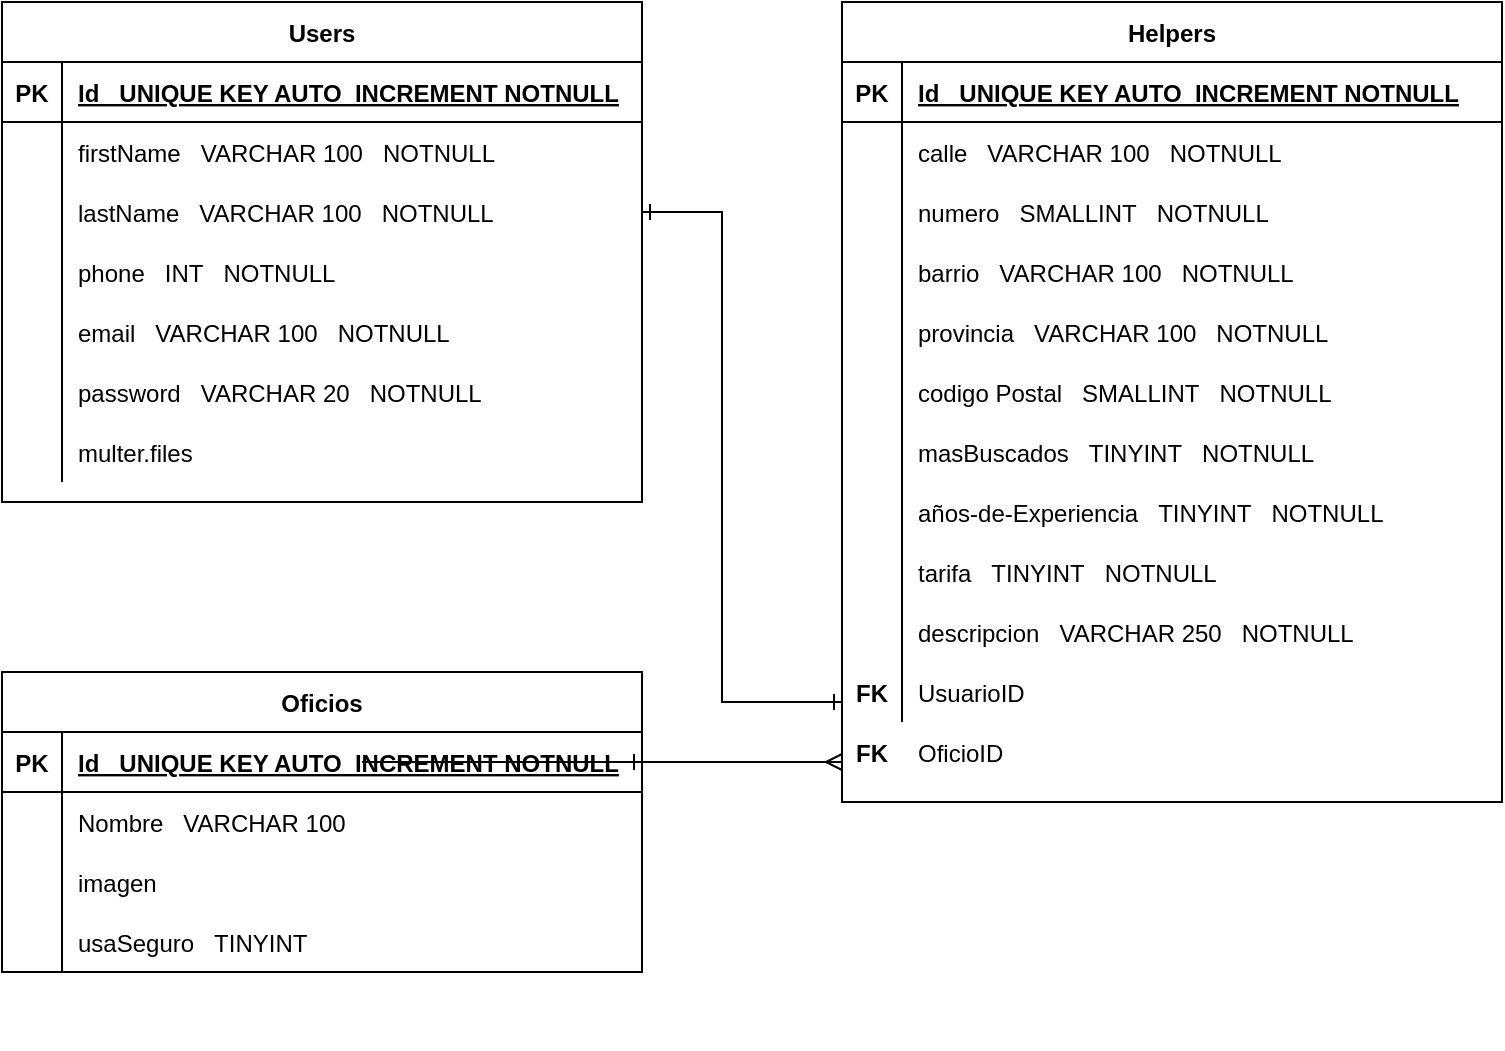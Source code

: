 <mxfile>
    <diagram id="e60h-7bMyPpwH2wy2MuA" name="Page-1">
        <mxGraphModel dx="883" dy="617" grid="1" gridSize="10" guides="1" tooltips="1" connect="1" arrows="1" fold="1" page="1" pageScale="1" pageWidth="827" pageHeight="1169" math="0" shadow="0">
            <root>
                <mxCell id="0"/>
                <mxCell id="1" parent="0"/>
                <mxCell id="bJjlrDYFj4EPchUfeN4e-60" value="" style="shape=tableRow;horizontal=0;startSize=0;swimlaneHead=0;swimlaneBody=0;fillColor=none;collapsible=0;dropTarget=0;points=[[0,0.5],[1,0.5]];portConstraint=eastwest;top=0;left=0;right=0;bottom=0;" parent="1" vertex="1">
                    <mxGeometry x="264" y="583" width="180" height="30" as="geometry"/>
                </mxCell>
                <mxCell id="bJjlrDYFj4EPchUfeN4e-61" value="" style="shape=partialRectangle;connectable=0;fillColor=none;top=0;left=0;bottom=0;right=0;editable=1;overflow=hidden;" parent="bJjlrDYFj4EPchUfeN4e-60" vertex="1">
                    <mxGeometry width="30" height="30" as="geometry">
                        <mxRectangle width="30" height="30" as="alternateBounds"/>
                    </mxGeometry>
                </mxCell>
                <mxCell id="bQRWuoUAIDm5lGYBTGAz-1" value="Users" style="shape=table;startSize=30;container=1;collapsible=1;childLayout=tableLayout;fixedRows=1;rowLines=0;fontStyle=1;align=center;resizeLast=1;" parent="1" vertex="1">
                    <mxGeometry x="40" y="90" width="320" height="250" as="geometry"/>
                </mxCell>
                <mxCell id="bQRWuoUAIDm5lGYBTGAz-2" value="" style="shape=tableRow;horizontal=0;startSize=0;swimlaneHead=0;swimlaneBody=0;fillColor=none;collapsible=0;dropTarget=0;points=[[0,0.5],[1,0.5]];portConstraint=eastwest;top=0;left=0;right=0;bottom=1;" parent="bQRWuoUAIDm5lGYBTGAz-1" vertex="1">
                    <mxGeometry y="30" width="320" height="30" as="geometry"/>
                </mxCell>
                <mxCell id="bQRWuoUAIDm5lGYBTGAz-3" value="PK" style="shape=partialRectangle;connectable=0;fillColor=none;top=0;left=0;bottom=0;right=0;fontStyle=1;overflow=hidden;" parent="bQRWuoUAIDm5lGYBTGAz-2" vertex="1">
                    <mxGeometry width="30" height="30" as="geometry">
                        <mxRectangle width="30" height="30" as="alternateBounds"/>
                    </mxGeometry>
                </mxCell>
                <mxCell id="bQRWuoUAIDm5lGYBTGAz-4" value="Id   UNIQUE KEY AUTO_INCREMENT NOTNULL" style="shape=partialRectangle;connectable=0;fillColor=none;top=0;left=0;bottom=0;right=0;align=left;spacingLeft=6;fontStyle=5;overflow=hidden;" parent="bQRWuoUAIDm5lGYBTGAz-2" vertex="1">
                    <mxGeometry x="30" width="290" height="30" as="geometry">
                        <mxRectangle width="290" height="30" as="alternateBounds"/>
                    </mxGeometry>
                </mxCell>
                <mxCell id="bQRWuoUAIDm5lGYBTGAz-5" value="" style="shape=tableRow;horizontal=0;startSize=0;swimlaneHead=0;swimlaneBody=0;fillColor=none;collapsible=0;dropTarget=0;points=[[0,0.5],[1,0.5]];portConstraint=eastwest;top=0;left=0;right=0;bottom=0;" parent="bQRWuoUAIDm5lGYBTGAz-1" vertex="1">
                    <mxGeometry y="60" width="320" height="30" as="geometry"/>
                </mxCell>
                <mxCell id="bQRWuoUAIDm5lGYBTGAz-6" value="" style="shape=partialRectangle;connectable=0;fillColor=none;top=0;left=0;bottom=0;right=0;editable=1;overflow=hidden;" parent="bQRWuoUAIDm5lGYBTGAz-5" vertex="1">
                    <mxGeometry width="30" height="30" as="geometry">
                        <mxRectangle width="30" height="30" as="alternateBounds"/>
                    </mxGeometry>
                </mxCell>
                <mxCell id="bQRWuoUAIDm5lGYBTGAz-7" value="firstName   VARCHAR 100   NOTNULL" style="shape=partialRectangle;connectable=0;fillColor=none;top=0;left=0;bottom=0;right=0;align=left;spacingLeft=6;overflow=hidden;" parent="bQRWuoUAIDm5lGYBTGAz-5" vertex="1">
                    <mxGeometry x="30" width="290" height="30" as="geometry">
                        <mxRectangle width="290" height="30" as="alternateBounds"/>
                    </mxGeometry>
                </mxCell>
                <mxCell id="bQRWuoUAIDm5lGYBTGAz-8" value="" style="shape=tableRow;horizontal=0;startSize=0;swimlaneHead=0;swimlaneBody=0;fillColor=none;collapsible=0;dropTarget=0;points=[[0,0.5],[1,0.5]];portConstraint=eastwest;top=0;left=0;right=0;bottom=0;" parent="bQRWuoUAIDm5lGYBTGAz-1" vertex="1">
                    <mxGeometry y="90" width="320" height="30" as="geometry"/>
                </mxCell>
                <mxCell id="bQRWuoUAIDm5lGYBTGAz-9" value="" style="shape=partialRectangle;connectable=0;fillColor=none;top=0;left=0;bottom=0;right=0;editable=1;overflow=hidden;" parent="bQRWuoUAIDm5lGYBTGAz-8" vertex="1">
                    <mxGeometry width="30" height="30" as="geometry">
                        <mxRectangle width="30" height="30" as="alternateBounds"/>
                    </mxGeometry>
                </mxCell>
                <mxCell id="bQRWuoUAIDm5lGYBTGAz-10" value="lastName   VARCHAR 100   NOTNULL" style="shape=partialRectangle;connectable=0;fillColor=none;top=0;left=0;bottom=0;right=0;align=left;spacingLeft=6;overflow=hidden;" parent="bQRWuoUAIDm5lGYBTGAz-8" vertex="1">
                    <mxGeometry x="30" width="290" height="30" as="geometry">
                        <mxRectangle width="290" height="30" as="alternateBounds"/>
                    </mxGeometry>
                </mxCell>
                <mxCell id="bQRWuoUAIDm5lGYBTGAz-11" value="" style="shape=tableRow;horizontal=0;startSize=0;swimlaneHead=0;swimlaneBody=0;fillColor=none;collapsible=0;dropTarget=0;points=[[0,0.5],[1,0.5]];portConstraint=eastwest;top=0;left=0;right=0;bottom=0;" parent="bQRWuoUAIDm5lGYBTGAz-1" vertex="1">
                    <mxGeometry y="120" width="320" height="30" as="geometry"/>
                </mxCell>
                <mxCell id="bQRWuoUAIDm5lGYBTGAz-12" value="" style="shape=partialRectangle;connectable=0;fillColor=none;top=0;left=0;bottom=0;right=0;editable=1;overflow=hidden;" parent="bQRWuoUAIDm5lGYBTGAz-11" vertex="1">
                    <mxGeometry width="30" height="30" as="geometry">
                        <mxRectangle width="30" height="30" as="alternateBounds"/>
                    </mxGeometry>
                </mxCell>
                <mxCell id="bQRWuoUAIDm5lGYBTGAz-13" value="phone   INT   NOTNULL" style="shape=partialRectangle;connectable=0;fillColor=none;top=0;left=0;bottom=0;right=0;align=left;spacingLeft=6;overflow=hidden;" parent="bQRWuoUAIDm5lGYBTGAz-11" vertex="1">
                    <mxGeometry x="30" width="290" height="30" as="geometry">
                        <mxRectangle width="290" height="30" as="alternateBounds"/>
                    </mxGeometry>
                </mxCell>
                <mxCell id="bQRWuoUAIDm5lGYBTGAz-49" style="shape=tableRow;horizontal=0;startSize=0;swimlaneHead=0;swimlaneBody=0;fillColor=none;collapsible=0;dropTarget=0;points=[[0,0.5],[1,0.5]];portConstraint=eastwest;top=0;left=0;right=0;bottom=0;" parent="bQRWuoUAIDm5lGYBTGAz-1" vertex="1">
                    <mxGeometry y="150" width="320" height="30" as="geometry"/>
                </mxCell>
                <mxCell id="bQRWuoUAIDm5lGYBTGAz-50" style="shape=partialRectangle;connectable=0;fillColor=none;top=0;left=0;bottom=0;right=0;editable=1;overflow=hidden;" parent="bQRWuoUAIDm5lGYBTGAz-49" vertex="1">
                    <mxGeometry width="30" height="30" as="geometry">
                        <mxRectangle width="30" height="30" as="alternateBounds"/>
                    </mxGeometry>
                </mxCell>
                <mxCell id="bQRWuoUAIDm5lGYBTGAz-51" value="email   VARCHAR 100   NOTNULL" style="shape=partialRectangle;connectable=0;fillColor=none;top=0;left=0;bottom=0;right=0;align=left;spacingLeft=6;overflow=hidden;" parent="bQRWuoUAIDm5lGYBTGAz-49" vertex="1">
                    <mxGeometry x="30" width="290" height="30" as="geometry">
                        <mxRectangle width="290" height="30" as="alternateBounds"/>
                    </mxGeometry>
                </mxCell>
                <mxCell id="bQRWuoUAIDm5lGYBTGAz-46" style="shape=tableRow;horizontal=0;startSize=0;swimlaneHead=0;swimlaneBody=0;fillColor=none;collapsible=0;dropTarget=0;points=[[0,0.5],[1,0.5]];portConstraint=eastwest;top=0;left=0;right=0;bottom=0;" parent="bQRWuoUAIDm5lGYBTGAz-1" vertex="1">
                    <mxGeometry y="180" width="320" height="30" as="geometry"/>
                </mxCell>
                <mxCell id="bQRWuoUAIDm5lGYBTGAz-47" style="shape=partialRectangle;connectable=0;fillColor=none;top=0;left=0;bottom=0;right=0;editable=1;overflow=hidden;" parent="bQRWuoUAIDm5lGYBTGAz-46" vertex="1">
                    <mxGeometry width="30" height="30" as="geometry">
                        <mxRectangle width="30" height="30" as="alternateBounds"/>
                    </mxGeometry>
                </mxCell>
                <mxCell id="bQRWuoUAIDm5lGYBTGAz-48" value="password   VARCHAR 20   NOTNULL" style="shape=partialRectangle;connectable=0;fillColor=none;top=0;left=0;bottom=0;right=0;align=left;spacingLeft=6;overflow=hidden;" parent="bQRWuoUAIDm5lGYBTGAz-46" vertex="1">
                    <mxGeometry x="30" width="290" height="30" as="geometry">
                        <mxRectangle width="290" height="30" as="alternateBounds"/>
                    </mxGeometry>
                </mxCell>
                <mxCell id="bQRWuoUAIDm5lGYBTGAz-43" style="shape=tableRow;horizontal=0;startSize=0;swimlaneHead=0;swimlaneBody=0;fillColor=none;collapsible=0;dropTarget=0;points=[[0,0.5],[1,0.5]];portConstraint=eastwest;top=0;left=0;right=0;bottom=0;" parent="bQRWuoUAIDm5lGYBTGAz-1" vertex="1">
                    <mxGeometry y="210" width="320" height="30" as="geometry"/>
                </mxCell>
                <mxCell id="bQRWuoUAIDm5lGYBTGAz-44" style="shape=partialRectangle;connectable=0;fillColor=none;top=0;left=0;bottom=0;right=0;editable=1;overflow=hidden;" parent="bQRWuoUAIDm5lGYBTGAz-43" vertex="1">
                    <mxGeometry width="30" height="30" as="geometry">
                        <mxRectangle width="30" height="30" as="alternateBounds"/>
                    </mxGeometry>
                </mxCell>
                <mxCell id="bQRWuoUAIDm5lGYBTGAz-45" value="multer.files" style="shape=partialRectangle;connectable=0;fillColor=none;top=0;left=0;bottom=0;right=0;align=left;spacingLeft=6;overflow=hidden;" parent="bQRWuoUAIDm5lGYBTGAz-43" vertex="1">
                    <mxGeometry x="30" width="290" height="30" as="geometry">
                        <mxRectangle width="290" height="30" as="alternateBounds"/>
                    </mxGeometry>
                </mxCell>
                <mxCell id="bQRWuoUAIDm5lGYBTGAz-14" value="Helpers" style="shape=table;startSize=30;container=1;collapsible=1;childLayout=tableLayout;fixedRows=1;rowLines=0;fontStyle=1;align=center;resizeLast=1;" parent="1" vertex="1">
                    <mxGeometry x="460" y="90" width="330" height="400" as="geometry"/>
                </mxCell>
                <mxCell id="bQRWuoUAIDm5lGYBTGAz-15" value="" style="shape=tableRow;horizontal=0;startSize=0;swimlaneHead=0;swimlaneBody=0;fillColor=none;collapsible=0;dropTarget=0;points=[[0,0.5],[1,0.5]];portConstraint=eastwest;top=0;left=0;right=0;bottom=1;" parent="bQRWuoUAIDm5lGYBTGAz-14" vertex="1">
                    <mxGeometry y="30" width="330" height="30" as="geometry"/>
                </mxCell>
                <mxCell id="bQRWuoUAIDm5lGYBTGAz-16" value="PK" style="shape=partialRectangle;connectable=0;fillColor=none;top=0;left=0;bottom=0;right=0;fontStyle=1;overflow=hidden;" parent="bQRWuoUAIDm5lGYBTGAz-15" vertex="1">
                    <mxGeometry width="30" height="30" as="geometry">
                        <mxRectangle width="30" height="30" as="alternateBounds"/>
                    </mxGeometry>
                </mxCell>
                <mxCell id="bQRWuoUAIDm5lGYBTGAz-17" value="Id   UNIQUE KEY AUTO_INCREMENT NOTNULL" style="shape=partialRectangle;connectable=0;fillColor=none;top=0;left=0;bottom=0;right=0;align=left;spacingLeft=6;fontStyle=5;overflow=hidden;" parent="bQRWuoUAIDm5lGYBTGAz-15" vertex="1">
                    <mxGeometry x="30" width="300" height="30" as="geometry">
                        <mxRectangle width="300" height="30" as="alternateBounds"/>
                    </mxGeometry>
                </mxCell>
                <mxCell id="bQRWuoUAIDm5lGYBTGAz-18" value="" style="shape=tableRow;horizontal=0;startSize=0;swimlaneHead=0;swimlaneBody=0;fillColor=none;collapsible=0;dropTarget=0;points=[[0,0.5],[1,0.5]];portConstraint=eastwest;top=0;left=0;right=0;bottom=0;" parent="bQRWuoUAIDm5lGYBTGAz-14" vertex="1">
                    <mxGeometry y="60" width="330" height="30" as="geometry"/>
                </mxCell>
                <mxCell id="bQRWuoUAIDm5lGYBTGAz-19" value="" style="shape=partialRectangle;connectable=0;fillColor=none;top=0;left=0;bottom=0;right=0;editable=1;overflow=hidden;" parent="bQRWuoUAIDm5lGYBTGAz-18" vertex="1">
                    <mxGeometry width="30" height="30" as="geometry">
                        <mxRectangle width="30" height="30" as="alternateBounds"/>
                    </mxGeometry>
                </mxCell>
                <mxCell id="bQRWuoUAIDm5lGYBTGAz-20" value="calle   VARCHAR 100   NOTNULL" style="shape=partialRectangle;connectable=0;fillColor=none;top=0;left=0;bottom=0;right=0;align=left;spacingLeft=6;overflow=hidden;" parent="bQRWuoUAIDm5lGYBTGAz-18" vertex="1">
                    <mxGeometry x="30" width="300" height="30" as="geometry">
                        <mxRectangle width="300" height="30" as="alternateBounds"/>
                    </mxGeometry>
                </mxCell>
                <mxCell id="bQRWuoUAIDm5lGYBTGAz-21" value="" style="shape=tableRow;horizontal=0;startSize=0;swimlaneHead=0;swimlaneBody=0;fillColor=none;collapsible=0;dropTarget=0;points=[[0,0.5],[1,0.5]];portConstraint=eastwest;top=0;left=0;right=0;bottom=0;" parent="bQRWuoUAIDm5lGYBTGAz-14" vertex="1">
                    <mxGeometry y="90" width="330" height="30" as="geometry"/>
                </mxCell>
                <mxCell id="bQRWuoUAIDm5lGYBTGAz-22" value="" style="shape=partialRectangle;connectable=0;fillColor=none;top=0;left=0;bottom=0;right=0;editable=1;overflow=hidden;" parent="bQRWuoUAIDm5lGYBTGAz-21" vertex="1">
                    <mxGeometry width="30" height="30" as="geometry">
                        <mxRectangle width="30" height="30" as="alternateBounds"/>
                    </mxGeometry>
                </mxCell>
                <mxCell id="bQRWuoUAIDm5lGYBTGAz-23" value="numero   SMALLINT   NOTNULL" style="shape=partialRectangle;connectable=0;fillColor=none;top=0;left=0;bottom=0;right=0;align=left;spacingLeft=6;overflow=hidden;" parent="bQRWuoUAIDm5lGYBTGAz-21" vertex="1">
                    <mxGeometry x="30" width="300" height="30" as="geometry">
                        <mxRectangle width="300" height="30" as="alternateBounds"/>
                    </mxGeometry>
                </mxCell>
                <mxCell id="bQRWuoUAIDm5lGYBTGAz-24" value="" style="shape=tableRow;horizontal=0;startSize=0;swimlaneHead=0;swimlaneBody=0;fillColor=none;collapsible=0;dropTarget=0;points=[[0,0.5],[1,0.5]];portConstraint=eastwest;top=0;left=0;right=0;bottom=0;" parent="bQRWuoUAIDm5lGYBTGAz-14" vertex="1">
                    <mxGeometry y="120" width="330" height="30" as="geometry"/>
                </mxCell>
                <mxCell id="bQRWuoUAIDm5lGYBTGAz-25" value="" style="shape=partialRectangle;connectable=0;fillColor=none;top=0;left=0;bottom=0;right=0;editable=1;overflow=hidden;" parent="bQRWuoUAIDm5lGYBTGAz-24" vertex="1">
                    <mxGeometry width="30" height="30" as="geometry">
                        <mxRectangle width="30" height="30" as="alternateBounds"/>
                    </mxGeometry>
                </mxCell>
                <mxCell id="bQRWuoUAIDm5lGYBTGAz-26" value="barrio   VARCHAR 100   NOTNULL" style="shape=partialRectangle;connectable=0;fillColor=none;top=0;left=0;bottom=0;right=0;align=left;spacingLeft=6;overflow=hidden;" parent="bQRWuoUAIDm5lGYBTGAz-24" vertex="1">
                    <mxGeometry x="30" width="300" height="30" as="geometry">
                        <mxRectangle width="300" height="30" as="alternateBounds"/>
                    </mxGeometry>
                </mxCell>
                <mxCell id="bQRWuoUAIDm5lGYBTGAz-70" style="shape=tableRow;horizontal=0;startSize=0;swimlaneHead=0;swimlaneBody=0;fillColor=none;collapsible=0;dropTarget=0;points=[[0,0.5],[1,0.5]];portConstraint=eastwest;top=0;left=0;right=0;bottom=0;" parent="bQRWuoUAIDm5lGYBTGAz-14" vertex="1">
                    <mxGeometry y="150" width="330" height="30" as="geometry"/>
                </mxCell>
                <mxCell id="bQRWuoUAIDm5lGYBTGAz-71" style="shape=partialRectangle;connectable=0;fillColor=none;top=0;left=0;bottom=0;right=0;editable=1;overflow=hidden;" parent="bQRWuoUAIDm5lGYBTGAz-70" vertex="1">
                    <mxGeometry width="30" height="30" as="geometry">
                        <mxRectangle width="30" height="30" as="alternateBounds"/>
                    </mxGeometry>
                </mxCell>
                <mxCell id="bQRWuoUAIDm5lGYBTGAz-72" value="provincia   VARCHAR 100   NOTNULL" style="shape=partialRectangle;connectable=0;fillColor=none;top=0;left=0;bottom=0;right=0;align=left;spacingLeft=6;overflow=hidden;" parent="bQRWuoUAIDm5lGYBTGAz-70" vertex="1">
                    <mxGeometry x="30" width="300" height="30" as="geometry">
                        <mxRectangle width="300" height="30" as="alternateBounds"/>
                    </mxGeometry>
                </mxCell>
                <mxCell id="bQRWuoUAIDm5lGYBTGAz-67" style="shape=tableRow;horizontal=0;startSize=0;swimlaneHead=0;swimlaneBody=0;fillColor=none;collapsible=0;dropTarget=0;points=[[0,0.5],[1,0.5]];portConstraint=eastwest;top=0;left=0;right=0;bottom=0;" parent="bQRWuoUAIDm5lGYBTGAz-14" vertex="1">
                    <mxGeometry y="180" width="330" height="30" as="geometry"/>
                </mxCell>
                <mxCell id="bQRWuoUAIDm5lGYBTGAz-68" style="shape=partialRectangle;connectable=0;fillColor=none;top=0;left=0;bottom=0;right=0;editable=1;overflow=hidden;" parent="bQRWuoUAIDm5lGYBTGAz-67" vertex="1">
                    <mxGeometry width="30" height="30" as="geometry">
                        <mxRectangle width="30" height="30" as="alternateBounds"/>
                    </mxGeometry>
                </mxCell>
                <mxCell id="bQRWuoUAIDm5lGYBTGAz-69" value="codigo Postal   SMALLINT   NOTNULL" style="shape=partialRectangle;connectable=0;fillColor=none;top=0;left=0;bottom=0;right=0;align=left;spacingLeft=6;overflow=hidden;" parent="bQRWuoUAIDm5lGYBTGAz-67" vertex="1">
                    <mxGeometry x="30" width="300" height="30" as="geometry">
                        <mxRectangle width="300" height="30" as="alternateBounds"/>
                    </mxGeometry>
                </mxCell>
                <mxCell id="bQRWuoUAIDm5lGYBTGAz-64" style="shape=tableRow;horizontal=0;startSize=0;swimlaneHead=0;swimlaneBody=0;fillColor=none;collapsible=0;dropTarget=0;points=[[0,0.5],[1,0.5]];portConstraint=eastwest;top=0;left=0;right=0;bottom=0;" parent="bQRWuoUAIDm5lGYBTGAz-14" vertex="1">
                    <mxGeometry y="210" width="330" height="30" as="geometry"/>
                </mxCell>
                <mxCell id="bQRWuoUAIDm5lGYBTGAz-65" style="shape=partialRectangle;connectable=0;fillColor=none;top=0;left=0;bottom=0;right=0;editable=1;overflow=hidden;" parent="bQRWuoUAIDm5lGYBTGAz-64" vertex="1">
                    <mxGeometry width="30" height="30" as="geometry">
                        <mxRectangle width="30" height="30" as="alternateBounds"/>
                    </mxGeometry>
                </mxCell>
                <mxCell id="bQRWuoUAIDm5lGYBTGAz-66" value="masBuscados   TINYINT   NOTNULL" style="shape=partialRectangle;connectable=0;fillColor=none;top=0;left=0;bottom=0;right=0;align=left;spacingLeft=6;overflow=hidden;" parent="bQRWuoUAIDm5lGYBTGAz-64" vertex="1">
                    <mxGeometry x="30" width="300" height="30" as="geometry">
                        <mxRectangle width="300" height="30" as="alternateBounds"/>
                    </mxGeometry>
                </mxCell>
                <mxCell id="bQRWuoUAIDm5lGYBTGAz-61" style="shape=tableRow;horizontal=0;startSize=0;swimlaneHead=0;swimlaneBody=0;fillColor=none;collapsible=0;dropTarget=0;points=[[0,0.5],[1,0.5]];portConstraint=eastwest;top=0;left=0;right=0;bottom=0;" parent="bQRWuoUAIDm5lGYBTGAz-14" vertex="1">
                    <mxGeometry y="240" width="330" height="30" as="geometry"/>
                </mxCell>
                <mxCell id="bQRWuoUAIDm5lGYBTGAz-62" style="shape=partialRectangle;connectable=0;fillColor=none;top=0;left=0;bottom=0;right=0;editable=1;overflow=hidden;" parent="bQRWuoUAIDm5lGYBTGAz-61" vertex="1">
                    <mxGeometry width="30" height="30" as="geometry">
                        <mxRectangle width="30" height="30" as="alternateBounds"/>
                    </mxGeometry>
                </mxCell>
                <mxCell id="bQRWuoUAIDm5lGYBTGAz-63" value="años-de-Experiencia   TINYINT   NOTNULL" style="shape=partialRectangle;connectable=0;fillColor=none;top=0;left=0;bottom=0;right=0;align=left;spacingLeft=6;overflow=hidden;" parent="bQRWuoUAIDm5lGYBTGAz-61" vertex="1">
                    <mxGeometry x="30" width="300" height="30" as="geometry">
                        <mxRectangle width="300" height="30" as="alternateBounds"/>
                    </mxGeometry>
                </mxCell>
                <mxCell id="bQRWuoUAIDm5lGYBTGAz-58" style="shape=tableRow;horizontal=0;startSize=0;swimlaneHead=0;swimlaneBody=0;fillColor=none;collapsible=0;dropTarget=0;points=[[0,0.5],[1,0.5]];portConstraint=eastwest;top=0;left=0;right=0;bottom=0;" parent="bQRWuoUAIDm5lGYBTGAz-14" vertex="1">
                    <mxGeometry y="270" width="330" height="30" as="geometry"/>
                </mxCell>
                <mxCell id="bQRWuoUAIDm5lGYBTGAz-59" style="shape=partialRectangle;connectable=0;fillColor=none;top=0;left=0;bottom=0;right=0;editable=1;overflow=hidden;" parent="bQRWuoUAIDm5lGYBTGAz-58" vertex="1">
                    <mxGeometry width="30" height="30" as="geometry">
                        <mxRectangle width="30" height="30" as="alternateBounds"/>
                    </mxGeometry>
                </mxCell>
                <mxCell id="bQRWuoUAIDm5lGYBTGAz-60" value="tarifa   TINYINT   NOTNULL" style="shape=partialRectangle;connectable=0;fillColor=none;top=0;left=0;bottom=0;right=0;align=left;spacingLeft=6;overflow=hidden;" parent="bQRWuoUAIDm5lGYBTGAz-58" vertex="1">
                    <mxGeometry x="30" width="300" height="30" as="geometry">
                        <mxRectangle width="300" height="30" as="alternateBounds"/>
                    </mxGeometry>
                </mxCell>
                <mxCell id="bQRWuoUAIDm5lGYBTGAz-55" style="shape=tableRow;horizontal=0;startSize=0;swimlaneHead=0;swimlaneBody=0;fillColor=none;collapsible=0;dropTarget=0;points=[[0,0.5],[1,0.5]];portConstraint=eastwest;top=0;left=0;right=0;bottom=0;" parent="bQRWuoUAIDm5lGYBTGAz-14" vertex="1">
                    <mxGeometry y="300" width="330" height="30" as="geometry"/>
                </mxCell>
                <mxCell id="bQRWuoUAIDm5lGYBTGAz-56" style="shape=partialRectangle;connectable=0;fillColor=none;top=0;left=0;bottom=0;right=0;editable=1;overflow=hidden;" parent="bQRWuoUAIDm5lGYBTGAz-55" vertex="1">
                    <mxGeometry width="30" height="30" as="geometry">
                        <mxRectangle width="30" height="30" as="alternateBounds"/>
                    </mxGeometry>
                </mxCell>
                <mxCell id="bQRWuoUAIDm5lGYBTGAz-57" value="descripcion   VARCHAR 250   NOTNULL" style="shape=partialRectangle;connectable=0;fillColor=none;top=0;left=0;bottom=0;right=0;align=left;spacingLeft=6;overflow=hidden;" parent="bQRWuoUAIDm5lGYBTGAz-55" vertex="1">
                    <mxGeometry x="30" width="300" height="30" as="geometry">
                        <mxRectangle width="300" height="30" as="alternateBounds"/>
                    </mxGeometry>
                </mxCell>
                <mxCell id="bQRWuoUAIDm5lGYBTGAz-52" style="shape=tableRow;horizontal=0;startSize=0;swimlaneHead=0;swimlaneBody=0;fillColor=none;collapsible=0;dropTarget=0;points=[[0,0.5],[1,0.5]];portConstraint=eastwest;top=0;left=0;right=0;bottom=0;" parent="bQRWuoUAIDm5lGYBTGAz-14" vertex="1">
                    <mxGeometry y="330" width="330" height="30" as="geometry"/>
                </mxCell>
                <mxCell id="bQRWuoUAIDm5lGYBTGAz-53" style="shape=partialRectangle;connectable=0;fillColor=none;top=0;left=0;bottom=0;right=0;editable=1;overflow=hidden;" parent="bQRWuoUAIDm5lGYBTGAz-52" vertex="1">
                    <mxGeometry width="30" height="30" as="geometry">
                        <mxRectangle width="30" height="30" as="alternateBounds"/>
                    </mxGeometry>
                </mxCell>
                <mxCell id="bQRWuoUAIDm5lGYBTGAz-54" value="UsuarioID " style="shape=partialRectangle;connectable=0;fillColor=none;top=0;left=0;bottom=0;right=0;align=left;spacingLeft=6;overflow=hidden;" parent="bQRWuoUAIDm5lGYBTGAz-52" vertex="1">
                    <mxGeometry x="30" width="300" height="30" as="geometry">
                        <mxRectangle width="300" height="30" as="alternateBounds"/>
                    </mxGeometry>
                </mxCell>
                <mxCell id="bQRWuoUAIDm5lGYBTGAz-27" value="Oficios" style="shape=table;startSize=30;container=1;collapsible=1;childLayout=tableLayout;fixedRows=1;rowLines=0;fontStyle=1;align=center;resizeLast=1;" parent="1" vertex="1">
                    <mxGeometry x="40" y="425" width="320" height="150" as="geometry"/>
                </mxCell>
                <mxCell id="bQRWuoUAIDm5lGYBTGAz-28" value="" style="shape=tableRow;horizontal=0;startSize=0;swimlaneHead=0;swimlaneBody=0;fillColor=none;collapsible=0;dropTarget=0;points=[[0,0.5],[1,0.5]];portConstraint=eastwest;top=0;left=0;right=0;bottom=1;" parent="bQRWuoUAIDm5lGYBTGAz-27" vertex="1">
                    <mxGeometry y="30" width="320" height="30" as="geometry"/>
                </mxCell>
                <mxCell id="bQRWuoUAIDm5lGYBTGAz-29" value="PK" style="shape=partialRectangle;connectable=0;fillColor=none;top=0;left=0;bottom=0;right=0;fontStyle=1;overflow=hidden;" parent="bQRWuoUAIDm5lGYBTGAz-28" vertex="1">
                    <mxGeometry width="30" height="30" as="geometry">
                        <mxRectangle width="30" height="30" as="alternateBounds"/>
                    </mxGeometry>
                </mxCell>
                <mxCell id="bQRWuoUAIDm5lGYBTGAz-30" value="Id   UNIQUE KEY AUTO_INCREMENT NOTNULL" style="shape=partialRectangle;connectable=0;fillColor=none;top=0;left=0;bottom=0;right=0;align=left;spacingLeft=6;fontStyle=5;overflow=hidden;" parent="bQRWuoUAIDm5lGYBTGAz-28" vertex="1">
                    <mxGeometry x="30" width="290" height="30" as="geometry">
                        <mxRectangle width="290" height="30" as="alternateBounds"/>
                    </mxGeometry>
                </mxCell>
                <mxCell id="bQRWuoUAIDm5lGYBTGAz-31" value="" style="shape=tableRow;horizontal=0;startSize=0;swimlaneHead=0;swimlaneBody=0;fillColor=none;collapsible=0;dropTarget=0;points=[[0,0.5],[1,0.5]];portConstraint=eastwest;top=0;left=0;right=0;bottom=0;" parent="bQRWuoUAIDm5lGYBTGAz-27" vertex="1">
                    <mxGeometry y="60" width="320" height="30" as="geometry"/>
                </mxCell>
                <mxCell id="bQRWuoUAIDm5lGYBTGAz-32" value="" style="shape=partialRectangle;connectable=0;fillColor=none;top=0;left=0;bottom=0;right=0;editable=1;overflow=hidden;" parent="bQRWuoUAIDm5lGYBTGAz-31" vertex="1">
                    <mxGeometry width="30" height="30" as="geometry">
                        <mxRectangle width="30" height="30" as="alternateBounds"/>
                    </mxGeometry>
                </mxCell>
                <mxCell id="bQRWuoUAIDm5lGYBTGAz-33" value="Nombre   VARCHAR 100" style="shape=partialRectangle;connectable=0;fillColor=none;top=0;left=0;bottom=0;right=0;align=left;spacingLeft=6;overflow=hidden;" parent="bQRWuoUAIDm5lGYBTGAz-31" vertex="1">
                    <mxGeometry x="30" width="290" height="30" as="geometry">
                        <mxRectangle width="290" height="30" as="alternateBounds"/>
                    </mxGeometry>
                </mxCell>
                <mxCell id="bQRWuoUAIDm5lGYBTGAz-34" value="" style="shape=tableRow;horizontal=0;startSize=0;swimlaneHead=0;swimlaneBody=0;fillColor=none;collapsible=0;dropTarget=0;points=[[0,0.5],[1,0.5]];portConstraint=eastwest;top=0;left=0;right=0;bottom=0;" parent="bQRWuoUAIDm5lGYBTGAz-27" vertex="1">
                    <mxGeometry y="90" width="320" height="30" as="geometry"/>
                </mxCell>
                <mxCell id="bQRWuoUAIDm5lGYBTGAz-35" value="" style="shape=partialRectangle;connectable=0;fillColor=none;top=0;left=0;bottom=0;right=0;editable=1;overflow=hidden;" parent="bQRWuoUAIDm5lGYBTGAz-34" vertex="1">
                    <mxGeometry width="30" height="30" as="geometry">
                        <mxRectangle width="30" height="30" as="alternateBounds"/>
                    </mxGeometry>
                </mxCell>
                <mxCell id="bQRWuoUAIDm5lGYBTGAz-36" value="imagen" style="shape=partialRectangle;connectable=0;fillColor=none;top=0;left=0;bottom=0;right=0;align=left;spacingLeft=6;overflow=hidden;" parent="bQRWuoUAIDm5lGYBTGAz-34" vertex="1">
                    <mxGeometry x="30" width="290" height="30" as="geometry">
                        <mxRectangle width="290" height="30" as="alternateBounds"/>
                    </mxGeometry>
                </mxCell>
                <mxCell id="bQRWuoUAIDm5lGYBTGAz-37" value="" style="shape=tableRow;horizontal=0;startSize=0;swimlaneHead=0;swimlaneBody=0;fillColor=none;collapsible=0;dropTarget=0;points=[[0,0.5],[1,0.5]];portConstraint=eastwest;top=0;left=0;right=0;bottom=0;" parent="bQRWuoUAIDm5lGYBTGAz-27" vertex="1">
                    <mxGeometry y="120" width="320" height="30" as="geometry"/>
                </mxCell>
                <mxCell id="bQRWuoUAIDm5lGYBTGAz-38" value="" style="shape=partialRectangle;connectable=0;fillColor=none;top=0;left=0;bottom=0;right=0;editable=1;overflow=hidden;" parent="bQRWuoUAIDm5lGYBTGAz-37" vertex="1">
                    <mxGeometry width="30" height="30" as="geometry">
                        <mxRectangle width="30" height="30" as="alternateBounds"/>
                    </mxGeometry>
                </mxCell>
                <mxCell id="bQRWuoUAIDm5lGYBTGAz-39" value="usaSeguro   TINYINT" style="shape=partialRectangle;connectable=0;fillColor=none;top=0;left=0;bottom=0;right=0;align=left;spacingLeft=6;overflow=hidden;" parent="bQRWuoUAIDm5lGYBTGAz-37" vertex="1">
                    <mxGeometry x="30" width="290" height="30" as="geometry">
                        <mxRectangle width="290" height="30" as="alternateBounds"/>
                    </mxGeometry>
                </mxCell>
                <mxCell id="bQRWuoUAIDm5lGYBTGAz-73" value="FK" style="shape=partialRectangle;connectable=0;fillColor=none;top=0;left=0;bottom=0;right=0;fontStyle=1;overflow=hidden;" parent="1" vertex="1">
                    <mxGeometry x="460" y="420" width="30" height="30" as="geometry">
                        <mxRectangle width="30" height="30" as="alternateBounds"/>
                    </mxGeometry>
                </mxCell>
                <mxCell id="bQRWuoUAIDm5lGYBTGAz-74" style="edgeStyle=orthogonalEdgeStyle;rounded=0;orthogonalLoop=1;jettySize=auto;html=1;exitX=1;exitY=0.5;exitDx=0;exitDy=0;endArrow=ERone;endFill=0;startArrow=ERone;startFill=0;" parent="1" source="bQRWuoUAIDm5lGYBTGAz-8" edge="1">
                    <mxGeometry relative="1" as="geometry">
                        <mxPoint x="460" y="440" as="targetPoint"/>
                        <Array as="points">
                            <mxPoint x="400" y="195"/>
                            <mxPoint x="400" y="440"/>
                        </Array>
                    </mxGeometry>
                </mxCell>
                <mxCell id="bQRWuoUAIDm5lGYBTGAz-75" value="OficioID " style="shape=partialRectangle;connectable=0;fillColor=none;top=0;left=0;bottom=0;right=0;align=left;spacingLeft=6;overflow=hidden;" parent="1" vertex="1">
                    <mxGeometry x="490" y="450" width="190" height="30" as="geometry">
                        <mxRectangle width="150" height="30" as="alternateBounds"/>
                    </mxGeometry>
                </mxCell>
                <mxCell id="bQRWuoUAIDm5lGYBTGAz-80" value="FK" style="shape=partialRectangle;connectable=0;fillColor=none;top=0;left=0;bottom=0;right=0;fontStyle=1;overflow=hidden;" parent="1" vertex="1">
                    <mxGeometry x="460" y="450" width="30" height="30" as="geometry">
                        <mxRectangle width="30" height="30" as="alternateBounds"/>
                    </mxGeometry>
                </mxCell>
                <mxCell id="bQRWuoUAIDm5lGYBTGAz-81" style="edgeStyle=orthogonalEdgeStyle;rounded=0;orthogonalLoop=1;jettySize=auto;html=1;exitX=1;exitY=0.5;exitDx=0;exitDy=0;startArrow=ERone;startFill=0;endArrow=ERmany;endFill=0;" parent="1" source="bQRWuoUAIDm5lGYBTGAz-28" edge="1">
                    <mxGeometry relative="1" as="geometry">
                        <mxPoint x="460" y="470" as="targetPoint"/>
                        <Array as="points">
                            <mxPoint x="220" y="470"/>
                        </Array>
                    </mxGeometry>
                </mxCell>
            </root>
        </mxGraphModel>
    </diagram>
</mxfile>